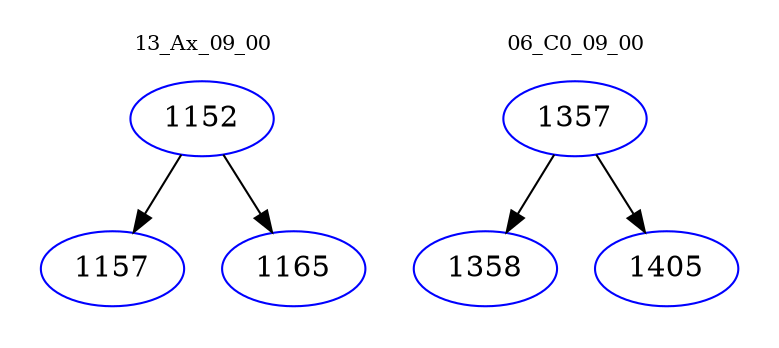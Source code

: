 digraph{
subgraph cluster_0 {
color = white
label = "13_Ax_09_00";
fontsize=10;
T0_1152 [label="1152", color="blue"]
T0_1152 -> T0_1157 [color="black"]
T0_1157 [label="1157", color="blue"]
T0_1152 -> T0_1165 [color="black"]
T0_1165 [label="1165", color="blue"]
}
subgraph cluster_1 {
color = white
label = "06_C0_09_00";
fontsize=10;
T1_1357 [label="1357", color="blue"]
T1_1357 -> T1_1358 [color="black"]
T1_1358 [label="1358", color="blue"]
T1_1357 -> T1_1405 [color="black"]
T1_1405 [label="1405", color="blue"]
}
}
